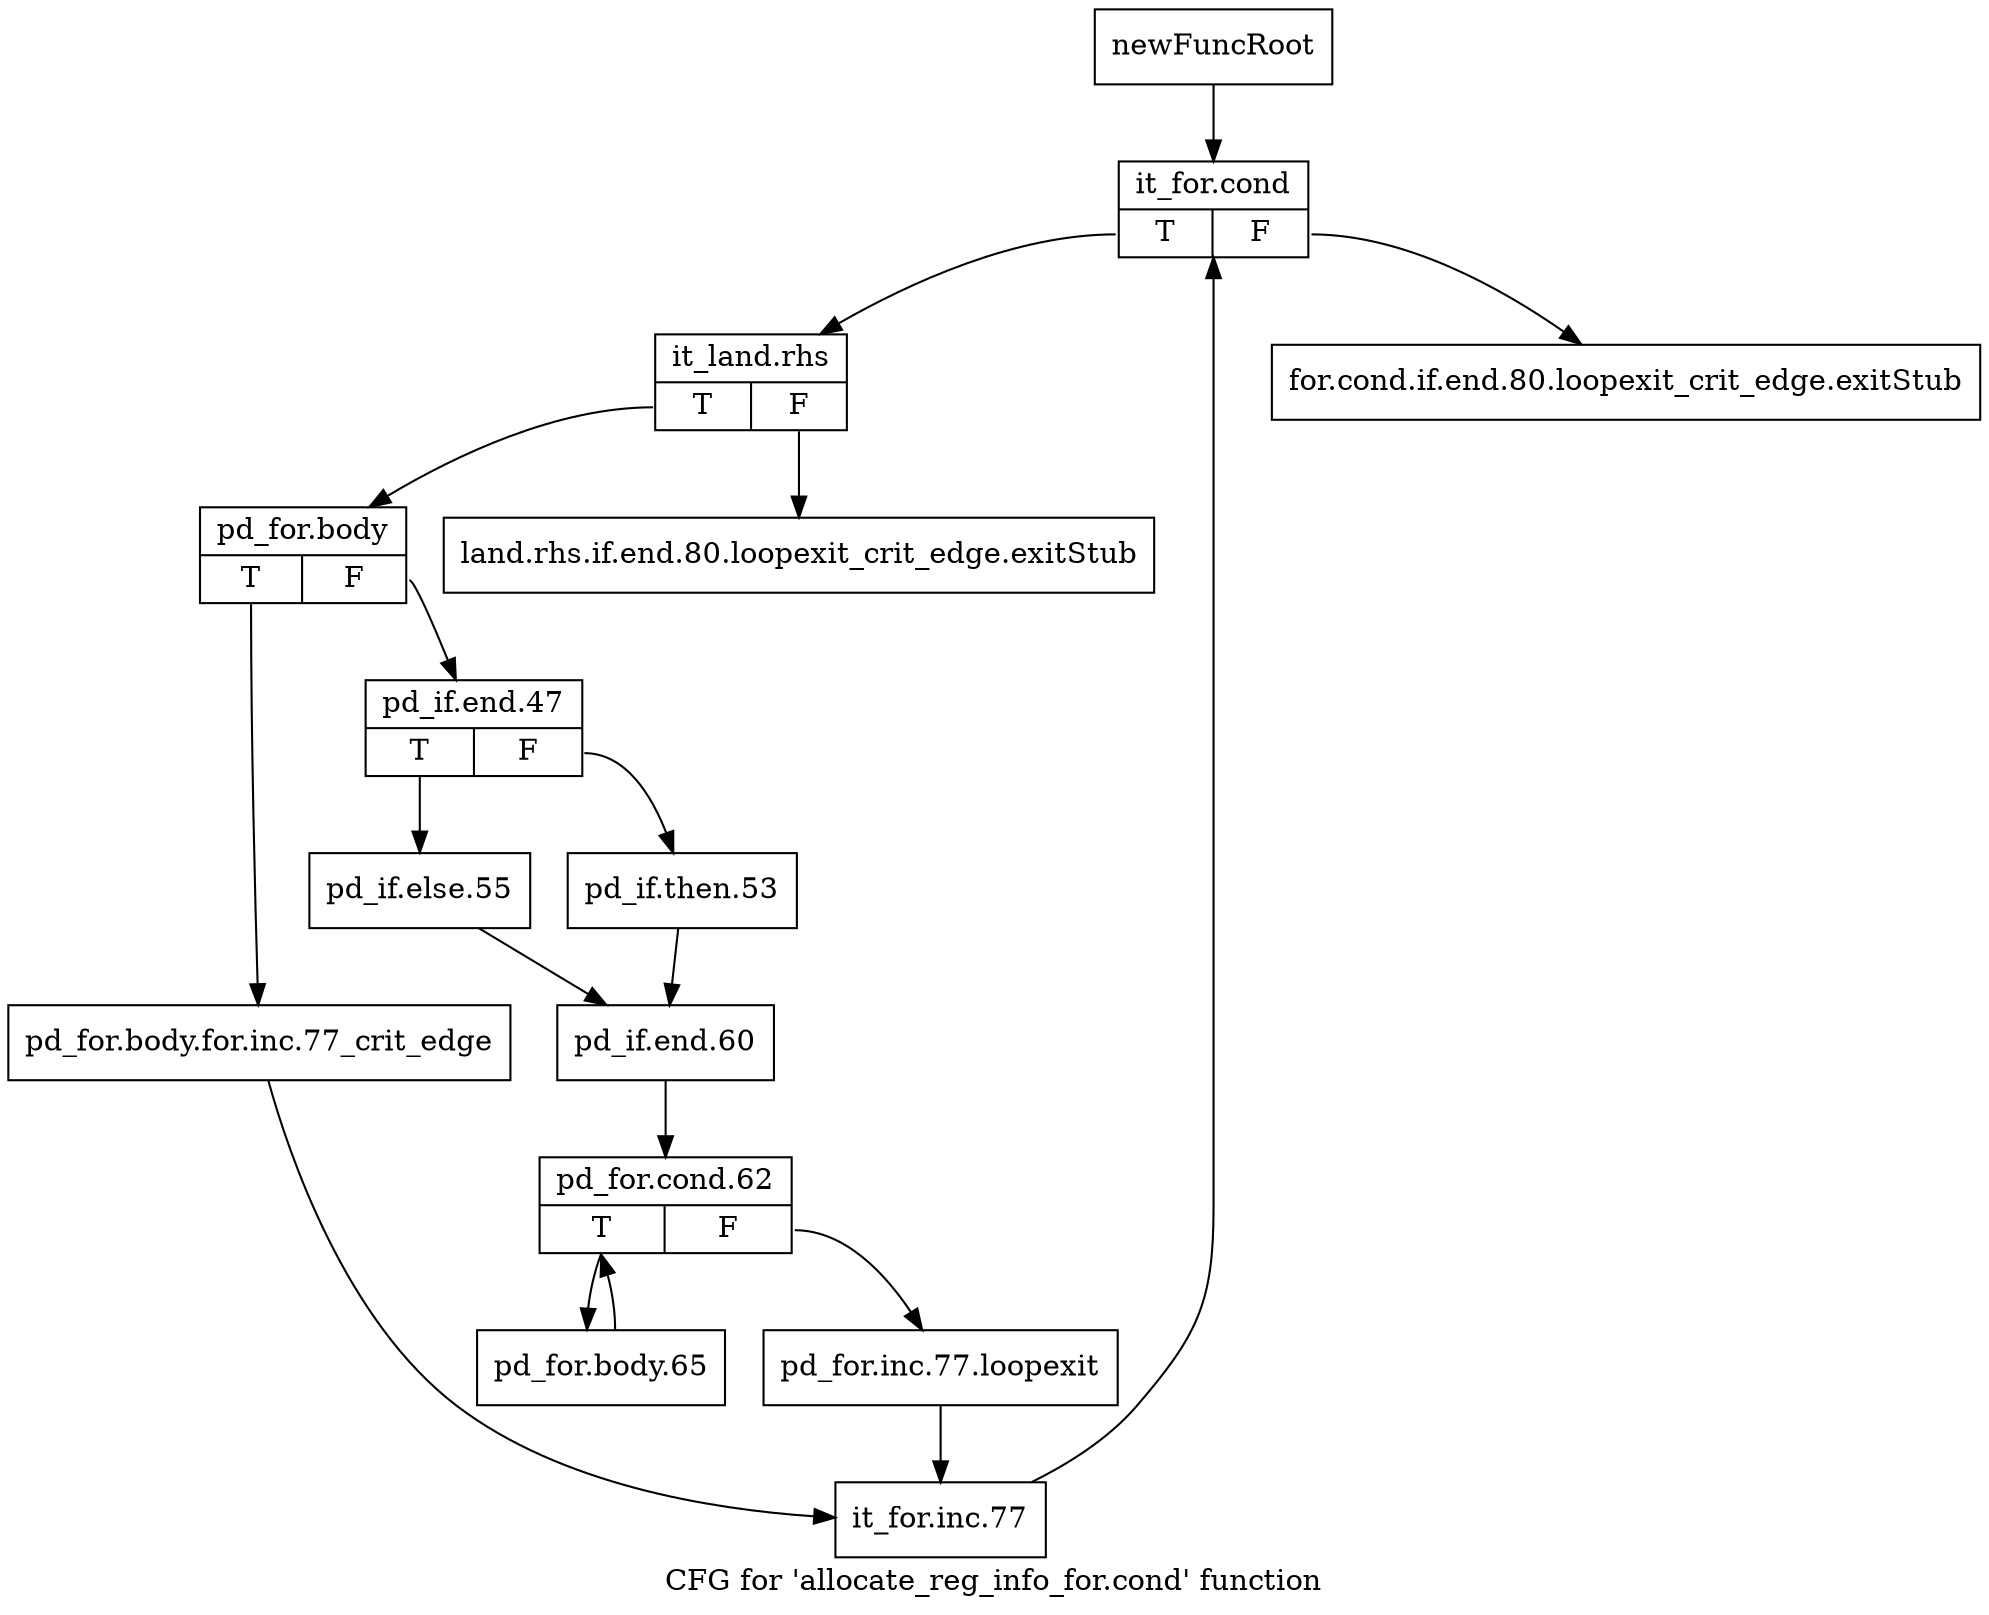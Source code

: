 digraph "CFG for 'allocate_reg_info_for.cond' function" {
	label="CFG for 'allocate_reg_info_for.cond' function";

	Node0xb97c080 [shape=record,label="{newFuncRoot}"];
	Node0xb97c080 -> Node0xb97c170;
	Node0xb97c0d0 [shape=record,label="{for.cond.if.end.80.loopexit_crit_edge.exitStub}"];
	Node0xb97c120 [shape=record,label="{land.rhs.if.end.80.loopexit_crit_edge.exitStub}"];
	Node0xb97c170 [shape=record,label="{it_for.cond|{<s0>T|<s1>F}}"];
	Node0xb97c170:s0 -> Node0xb97c1c0;
	Node0xb97c170:s1 -> Node0xb97c0d0;
	Node0xb97c1c0 [shape=record,label="{it_land.rhs|{<s0>T|<s1>F}}"];
	Node0xb97c1c0:s0 -> Node0xb97c210;
	Node0xb97c1c0:s1 -> Node0xb97c120;
	Node0xb97c210 [shape=record,label="{pd_for.body|{<s0>T|<s1>F}}"];
	Node0xb97c210:s0 -> Node0xb97c490;
	Node0xb97c210:s1 -> Node0xb97c260;
	Node0xb97c260 [shape=record,label="{pd_if.end.47|{<s0>T|<s1>F}}"];
	Node0xb97c260:s0 -> Node0xb97c300;
	Node0xb97c260:s1 -> Node0xb97c2b0;
	Node0xb97c2b0 [shape=record,label="{pd_if.then.53}"];
	Node0xb97c2b0 -> Node0xb97c350;
	Node0xb97c300 [shape=record,label="{pd_if.else.55}"];
	Node0xb97c300 -> Node0xb97c350;
	Node0xb97c350 [shape=record,label="{pd_if.end.60}"];
	Node0xb97c350 -> Node0xb97c3a0;
	Node0xb97c3a0 [shape=record,label="{pd_for.cond.62|{<s0>T|<s1>F}}"];
	Node0xb97c3a0:s0 -> Node0xb97c440;
	Node0xb97c3a0:s1 -> Node0xb97c3f0;
	Node0xb97c3f0 [shape=record,label="{pd_for.inc.77.loopexit}"];
	Node0xb97c3f0 -> Node0xb97c4e0;
	Node0xb97c440 [shape=record,label="{pd_for.body.65}"];
	Node0xb97c440 -> Node0xb97c3a0;
	Node0xb97c490 [shape=record,label="{pd_for.body.for.inc.77_crit_edge}"];
	Node0xb97c490 -> Node0xb97c4e0;
	Node0xb97c4e0 [shape=record,label="{it_for.inc.77}"];
	Node0xb97c4e0 -> Node0xb97c170;
}
